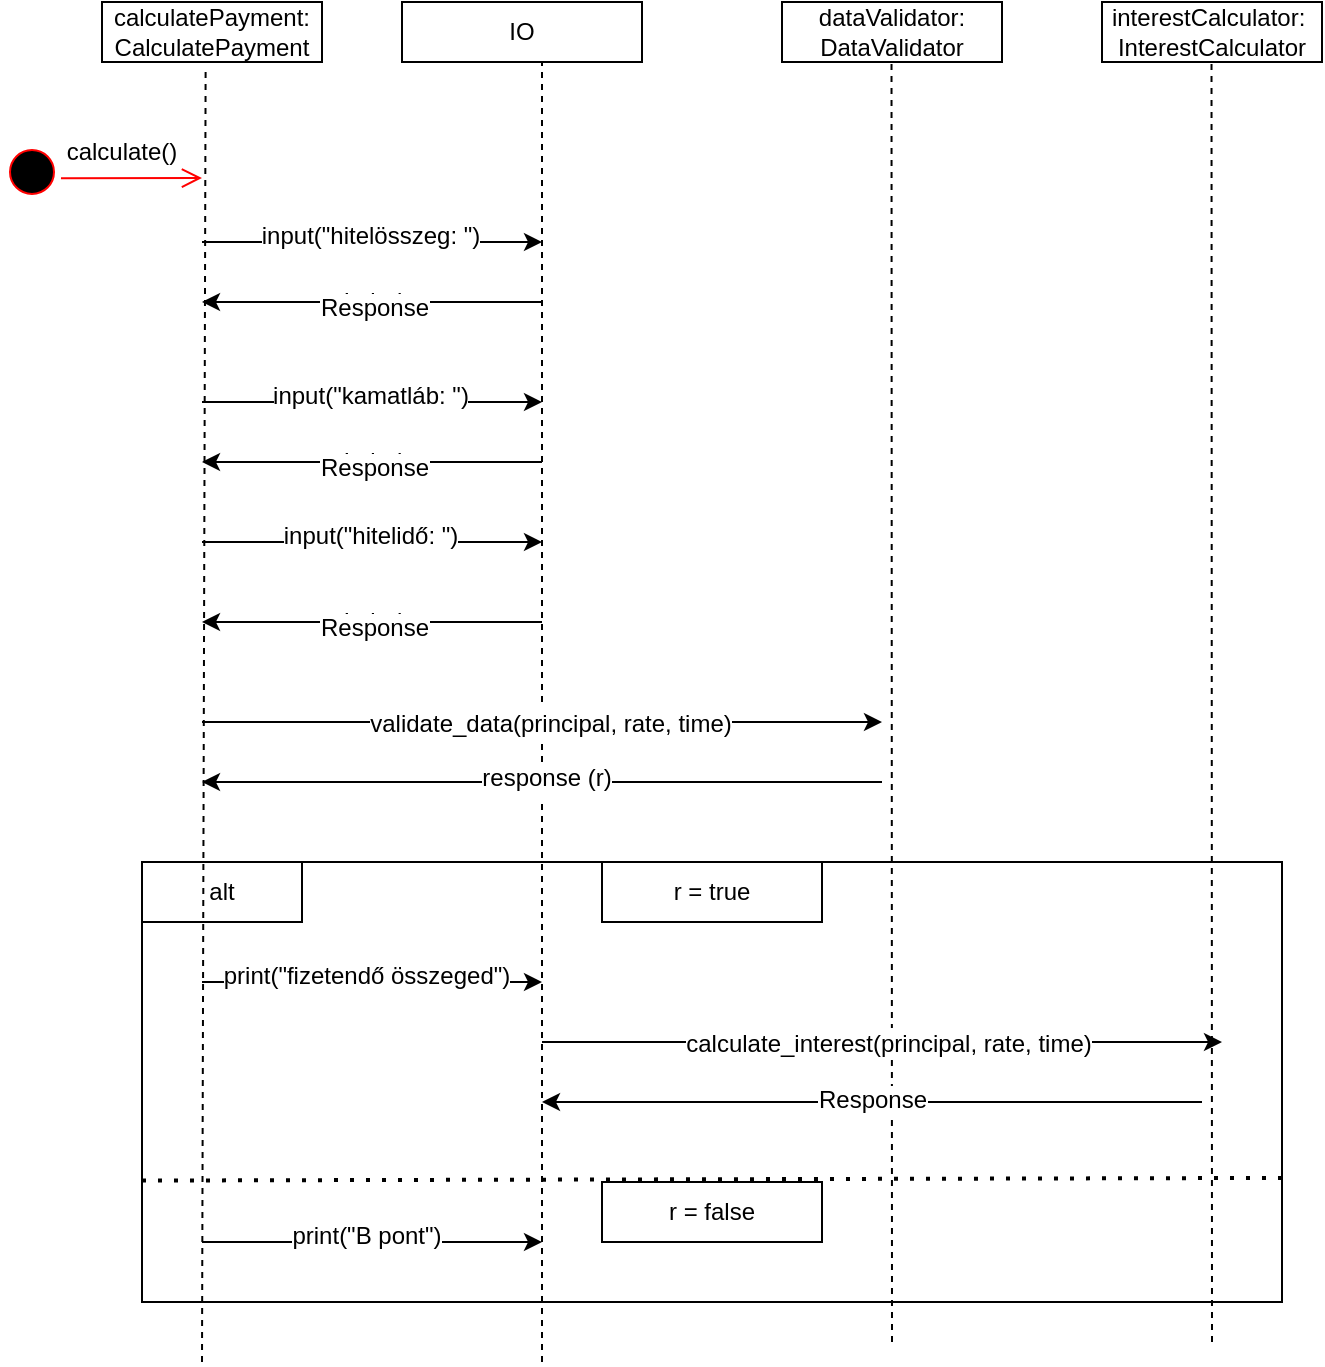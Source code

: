 <mxfile version="21.5.1" type="device">
  <diagram name="Page-1" id="2YBvvXClWsGukQMizWep">
    <mxGraphModel dx="1322" dy="628" grid="1" gridSize="10" guides="1" tooltips="1" connect="1" arrows="1" fold="1" page="1" pageScale="1" pageWidth="850" pageHeight="1100" math="0" shadow="0">
      <root>
        <mxCell id="0" />
        <mxCell id="1" parent="0" />
        <mxCell id="OW4Vf64IC7HSJz9U2EWm-50" value="" style="rounded=0;whiteSpace=wrap;html=1;strokeColor=default;fontFamily=Helvetica;fontSize=12;fontColor=default;fillColor=default;" vertex="1" parent="1">
          <mxGeometry x="100" y="470" width="570" height="220" as="geometry" />
        </mxCell>
        <mxCell id="OW4Vf64IC7HSJz9U2EWm-51" value="alt" style="rounded=0;whiteSpace=wrap;html=1;strokeColor=default;fontFamily=Helvetica;fontSize=12;fontColor=default;fillColor=default;" vertex="1" parent="1">
          <mxGeometry x="100" y="470" width="80" height="30" as="geometry" />
        </mxCell>
        <mxCell id="OW4Vf64IC7HSJz9U2EWm-3" value="dataValidator: DataValidator" style="rounded=0;whiteSpace=wrap;html=1;strokeColor=default;fontFamily=Helvetica;fontSize=12;fontColor=default;fillColor=default;" vertex="1" parent="1">
          <mxGeometry x="420" y="40" width="110" height="30" as="geometry" />
        </mxCell>
        <mxCell id="OW4Vf64IC7HSJz9U2EWm-4" value="interestCalculator:&amp;nbsp;&lt;br&gt;InterestCalculator" style="rounded=0;whiteSpace=wrap;html=1;strokeColor=default;fontFamily=Helvetica;fontSize=12;fontColor=default;fillColor=default;" vertex="1" parent="1">
          <mxGeometry x="580" y="40" width="110" height="30" as="geometry" />
        </mxCell>
        <mxCell id="OW4Vf64IC7HSJz9U2EWm-5" value="calculatePayment: CalculatePayment" style="rounded=0;whiteSpace=wrap;html=1;strokeColor=default;fontFamily=Helvetica;fontSize=12;fontColor=default;fillColor=default;" vertex="1" parent="1">
          <mxGeometry x="80" y="40" width="110" height="30" as="geometry" />
        </mxCell>
        <mxCell id="OW4Vf64IC7HSJz9U2EWm-6" value="IO" style="rounded=0;whiteSpace=wrap;html=1;strokeColor=default;fontFamily=Helvetica;fontSize=12;fontColor=default;fillColor=default;" vertex="1" parent="1">
          <mxGeometry x="230" y="40" width="120" height="30" as="geometry" />
        </mxCell>
        <mxCell id="OW4Vf64IC7HSJz9U2EWm-7" value="" style="endArrow=none;dashed=1;html=1;rounded=0;fontFamily=Helvetica;fontSize=12;fontColor=default;entryX=0.471;entryY=1.106;entryDx=0;entryDy=0;entryPerimeter=0;" edge="1" parent="1" target="OW4Vf64IC7HSJz9U2EWm-5">
          <mxGeometry width="50" height="50" relative="1" as="geometry">
            <mxPoint x="130" y="720" as="sourcePoint" />
            <mxPoint x="131.8" y="80.0" as="targetPoint" />
          </mxGeometry>
        </mxCell>
        <mxCell id="OW4Vf64IC7HSJz9U2EWm-8" value="" style="endArrow=none;dashed=1;html=1;rounded=0;fontFamily=Helvetica;fontSize=12;fontColor=default;entryX=0.5;entryY=1;entryDx=0;entryDy=0;" edge="1" parent="1">
          <mxGeometry width="50" height="50" relative="1" as="geometry">
            <mxPoint x="635" y="710" as="sourcePoint" />
            <mxPoint x="634.76" y="70" as="targetPoint" />
          </mxGeometry>
        </mxCell>
        <mxCell id="OW4Vf64IC7HSJz9U2EWm-9" value="" style="endArrow=none;dashed=1;html=1;rounded=0;fontFamily=Helvetica;fontSize=12;fontColor=default;entryX=0.5;entryY=1;entryDx=0;entryDy=0;" edge="1" parent="1">
          <mxGeometry width="50" height="50" relative="1" as="geometry">
            <mxPoint x="475" y="710" as="sourcePoint" />
            <mxPoint x="474.76" y="70" as="targetPoint" />
          </mxGeometry>
        </mxCell>
        <mxCell id="OW4Vf64IC7HSJz9U2EWm-10" value="" style="endArrow=none;dashed=1;html=1;rounded=0;fontFamily=Helvetica;fontSize=12;fontColor=default;entryX=0.5;entryY=1;entryDx=0;entryDy=0;" edge="1" parent="1">
          <mxGeometry width="50" height="50" relative="1" as="geometry">
            <mxPoint x="300" y="720" as="sourcePoint" />
            <mxPoint x="300" y="70" as="targetPoint" />
          </mxGeometry>
        </mxCell>
        <mxCell id="OW4Vf64IC7HSJz9U2EWm-13" value="" style="ellipse;html=1;shape=startState;fillColor=#000000;strokeColor=#ff0000;fontFamily=Helvetica;fontSize=12;fontColor=default;" vertex="1" parent="1">
          <mxGeometry x="30" y="110" width="30" height="30" as="geometry" />
        </mxCell>
        <mxCell id="OW4Vf64IC7HSJz9U2EWm-14" value="" style="edgeStyle=orthogonalEdgeStyle;html=1;verticalAlign=bottom;endArrow=open;endSize=8;strokeColor=#ff0000;rounded=0;fontFamily=Helvetica;fontSize=12;fontColor=default;exitX=0.983;exitY=0.605;exitDx=0;exitDy=0;exitPerimeter=0;" edge="1" source="OW4Vf64IC7HSJz9U2EWm-13" parent="1">
          <mxGeometry relative="1" as="geometry">
            <mxPoint x="130" y="128" as="targetPoint" />
            <Array as="points">
              <mxPoint x="130" y="128" />
            </Array>
          </mxGeometry>
        </mxCell>
        <mxCell id="OW4Vf64IC7HSJz9U2EWm-16" value="" style="endArrow=classic;html=1;rounded=0;fontFamily=Helvetica;fontSize=12;fontColor=default;" edge="1" parent="1">
          <mxGeometry relative="1" as="geometry">
            <mxPoint x="130" y="160" as="sourcePoint" />
            <mxPoint x="300" y="160" as="targetPoint" />
          </mxGeometry>
        </mxCell>
        <mxCell id="OW4Vf64IC7HSJz9U2EWm-17" value="Label" style="edgeLabel;resizable=0;html=1;align=center;verticalAlign=middle;strokeColor=default;fontFamily=Helvetica;fontSize=12;fontColor=default;fillColor=default;" connectable="0" vertex="1" parent="OW4Vf64IC7HSJz9U2EWm-16">
          <mxGeometry relative="1" as="geometry" />
        </mxCell>
        <mxCell id="OW4Vf64IC7HSJz9U2EWm-18" value="input(&quot;hitelösszeg: &quot;)" style="edgeLabel;html=1;align=center;verticalAlign=middle;resizable=0;points=[];fontSize=12;fontFamily=Helvetica;fontColor=default;" vertex="1" connectable="0" parent="OW4Vf64IC7HSJz9U2EWm-16">
          <mxGeometry x="-0.015" y="3" relative="1" as="geometry">
            <mxPoint as="offset" />
          </mxGeometry>
        </mxCell>
        <mxCell id="OW4Vf64IC7HSJz9U2EWm-20" value="" style="endArrow=classic;html=1;rounded=0;fontFamily=Helvetica;fontSize=12;fontColor=default;" edge="1" parent="1">
          <mxGeometry relative="1" as="geometry">
            <mxPoint x="300" y="190" as="sourcePoint" />
            <mxPoint x="130" y="190" as="targetPoint" />
          </mxGeometry>
        </mxCell>
        <mxCell id="OW4Vf64IC7HSJz9U2EWm-21" value="Label" style="edgeLabel;resizable=0;html=1;align=center;verticalAlign=middle;strokeColor=default;fontFamily=Helvetica;fontSize=12;fontColor=default;fillColor=default;" connectable="0" vertex="1" parent="OW4Vf64IC7HSJz9U2EWm-20">
          <mxGeometry relative="1" as="geometry" />
        </mxCell>
        <mxCell id="OW4Vf64IC7HSJz9U2EWm-22" value="Response" style="edgeLabel;html=1;align=center;verticalAlign=middle;resizable=0;points=[];fontSize=12;fontFamily=Helvetica;fontColor=default;" vertex="1" connectable="0" parent="OW4Vf64IC7HSJz9U2EWm-20">
          <mxGeometry x="-0.013" y="3" relative="1" as="geometry">
            <mxPoint as="offset" />
          </mxGeometry>
        </mxCell>
        <mxCell id="OW4Vf64IC7HSJz9U2EWm-27" value="" style="endArrow=classic;html=1;rounded=0;fontFamily=Helvetica;fontSize=12;fontColor=default;" edge="1" parent="1">
          <mxGeometry relative="1" as="geometry">
            <mxPoint x="130" y="240" as="sourcePoint" />
            <mxPoint x="300" y="240" as="targetPoint" />
          </mxGeometry>
        </mxCell>
        <mxCell id="OW4Vf64IC7HSJz9U2EWm-28" value="Label" style="edgeLabel;resizable=0;html=1;align=center;verticalAlign=middle;strokeColor=default;fontFamily=Helvetica;fontSize=12;fontColor=default;fillColor=default;" connectable="0" vertex="1" parent="OW4Vf64IC7HSJz9U2EWm-27">
          <mxGeometry relative="1" as="geometry" />
        </mxCell>
        <mxCell id="OW4Vf64IC7HSJz9U2EWm-29" value="input(&quot;kamatláb: &quot;)" style="edgeLabel;html=1;align=center;verticalAlign=middle;resizable=0;points=[];fontSize=12;fontFamily=Helvetica;fontColor=default;" vertex="1" connectable="0" parent="OW4Vf64IC7HSJz9U2EWm-27">
          <mxGeometry x="-0.015" y="3" relative="1" as="geometry">
            <mxPoint as="offset" />
          </mxGeometry>
        </mxCell>
        <mxCell id="OW4Vf64IC7HSJz9U2EWm-30" value="" style="endArrow=classic;html=1;rounded=0;fontFamily=Helvetica;fontSize=12;fontColor=default;" edge="1" parent="1">
          <mxGeometry relative="1" as="geometry">
            <mxPoint x="300" y="270" as="sourcePoint" />
            <mxPoint x="130" y="270" as="targetPoint" />
          </mxGeometry>
        </mxCell>
        <mxCell id="OW4Vf64IC7HSJz9U2EWm-31" value="Label" style="edgeLabel;resizable=0;html=1;align=center;verticalAlign=middle;strokeColor=default;fontFamily=Helvetica;fontSize=12;fontColor=default;fillColor=default;" connectable="0" vertex="1" parent="OW4Vf64IC7HSJz9U2EWm-30">
          <mxGeometry relative="1" as="geometry" />
        </mxCell>
        <mxCell id="OW4Vf64IC7HSJz9U2EWm-32" value="Response" style="edgeLabel;html=1;align=center;verticalAlign=middle;resizable=0;points=[];fontSize=12;fontFamily=Helvetica;fontColor=default;" vertex="1" connectable="0" parent="OW4Vf64IC7HSJz9U2EWm-30">
          <mxGeometry x="-0.013" y="3" relative="1" as="geometry">
            <mxPoint as="offset" />
          </mxGeometry>
        </mxCell>
        <mxCell id="OW4Vf64IC7HSJz9U2EWm-33" value="" style="endArrow=classic;html=1;rounded=0;fontFamily=Helvetica;fontSize=12;fontColor=default;" edge="1" parent="1">
          <mxGeometry relative="1" as="geometry">
            <mxPoint x="130" y="310" as="sourcePoint" />
            <mxPoint x="300" y="310" as="targetPoint" />
          </mxGeometry>
        </mxCell>
        <mxCell id="OW4Vf64IC7HSJz9U2EWm-34" value="Label" style="edgeLabel;resizable=0;html=1;align=center;verticalAlign=middle;strokeColor=default;fontFamily=Helvetica;fontSize=12;fontColor=default;fillColor=default;" connectable="0" vertex="1" parent="OW4Vf64IC7HSJz9U2EWm-33">
          <mxGeometry relative="1" as="geometry" />
        </mxCell>
        <mxCell id="OW4Vf64IC7HSJz9U2EWm-35" value="input(&quot;hitelidő: &quot;)" style="edgeLabel;html=1;align=center;verticalAlign=middle;resizable=0;points=[];fontSize=12;fontFamily=Helvetica;fontColor=default;" vertex="1" connectable="0" parent="OW4Vf64IC7HSJz9U2EWm-33">
          <mxGeometry x="-0.015" y="3" relative="1" as="geometry">
            <mxPoint as="offset" />
          </mxGeometry>
        </mxCell>
        <mxCell id="OW4Vf64IC7HSJz9U2EWm-36" value="" style="endArrow=classic;html=1;rounded=0;fontFamily=Helvetica;fontSize=12;fontColor=default;" edge="1" parent="1">
          <mxGeometry relative="1" as="geometry">
            <mxPoint x="300" y="350" as="sourcePoint" />
            <mxPoint x="130" y="350" as="targetPoint" />
          </mxGeometry>
        </mxCell>
        <mxCell id="OW4Vf64IC7HSJz9U2EWm-37" value="Label" style="edgeLabel;resizable=0;html=1;align=center;verticalAlign=middle;strokeColor=default;fontFamily=Helvetica;fontSize=12;fontColor=default;fillColor=default;" connectable="0" vertex="1" parent="OW4Vf64IC7HSJz9U2EWm-36">
          <mxGeometry relative="1" as="geometry" />
        </mxCell>
        <mxCell id="OW4Vf64IC7HSJz9U2EWm-38" value="Response" style="edgeLabel;html=1;align=center;verticalAlign=middle;resizable=0;points=[];fontSize=12;fontFamily=Helvetica;fontColor=default;" vertex="1" connectable="0" parent="OW4Vf64IC7HSJz9U2EWm-36">
          <mxGeometry x="-0.013" y="3" relative="1" as="geometry">
            <mxPoint as="offset" />
          </mxGeometry>
        </mxCell>
        <mxCell id="OW4Vf64IC7HSJz9U2EWm-40" value="" style="endArrow=classic;html=1;rounded=0;fontFamily=Helvetica;fontSize=12;fontColor=default;" edge="1" parent="1">
          <mxGeometry relative="1" as="geometry">
            <mxPoint x="130" y="400" as="sourcePoint" />
            <mxPoint x="470" y="400" as="targetPoint" />
          </mxGeometry>
        </mxCell>
        <mxCell id="OW4Vf64IC7HSJz9U2EWm-41" value="Label" style="edgeLabel;resizable=0;html=1;align=center;verticalAlign=middle;strokeColor=default;fontFamily=Helvetica;fontSize=12;fontColor=default;fillColor=default;" connectable="0" vertex="1" parent="OW4Vf64IC7HSJz9U2EWm-40">
          <mxGeometry relative="1" as="geometry" />
        </mxCell>
        <mxCell id="OW4Vf64IC7HSJz9U2EWm-42" value="validate_data(principal, rate, time)" style="edgeLabel;html=1;align=center;verticalAlign=middle;resizable=0;points=[];fontSize=12;fontFamily=Helvetica;fontColor=default;" vertex="1" connectable="0" parent="OW4Vf64IC7HSJz9U2EWm-40">
          <mxGeometry x="0.025" y="-1" relative="1" as="geometry">
            <mxPoint as="offset" />
          </mxGeometry>
        </mxCell>
        <mxCell id="OW4Vf64IC7HSJz9U2EWm-44" value="" style="endArrow=classic;html=1;rounded=0;fontFamily=Helvetica;fontSize=12;fontColor=default;" edge="1" parent="1">
          <mxGeometry relative="1" as="geometry">
            <mxPoint x="470" y="430" as="sourcePoint" />
            <mxPoint x="130" y="430" as="targetPoint" />
          </mxGeometry>
        </mxCell>
        <mxCell id="OW4Vf64IC7HSJz9U2EWm-45" value="Label" style="edgeLabel;resizable=0;html=1;align=center;verticalAlign=middle;strokeColor=default;fontFamily=Helvetica;fontSize=12;fontColor=default;fillColor=default;" connectable="0" vertex="1" parent="OW4Vf64IC7HSJz9U2EWm-44">
          <mxGeometry relative="1" as="geometry" />
        </mxCell>
        <mxCell id="OW4Vf64IC7HSJz9U2EWm-46" value="response (r)" style="edgeLabel;html=1;align=center;verticalAlign=middle;resizable=0;points=[];fontSize=12;fontFamily=Helvetica;fontColor=default;" vertex="1" connectable="0" parent="OW4Vf64IC7HSJz9U2EWm-44">
          <mxGeometry x="-0.011" y="-2" relative="1" as="geometry">
            <mxPoint as="offset" />
          </mxGeometry>
        </mxCell>
        <mxCell id="OW4Vf64IC7HSJz9U2EWm-52" value="" style="endArrow=none;dashed=1;html=1;dashPattern=1 3;strokeWidth=2;rounded=0;fontFamily=Helvetica;fontSize=12;fontColor=default;exitX=0;exitY=0.724;exitDx=0;exitDy=0;entryX=1.002;entryY=0.718;entryDx=0;entryDy=0;entryPerimeter=0;exitPerimeter=0;" edge="1" parent="1" source="OW4Vf64IC7HSJz9U2EWm-50" target="OW4Vf64IC7HSJz9U2EWm-50">
          <mxGeometry width="50" height="50" relative="1" as="geometry">
            <mxPoint x="550" y="470" as="sourcePoint" />
            <mxPoint x="671" y="530" as="targetPoint" />
          </mxGeometry>
        </mxCell>
        <mxCell id="OW4Vf64IC7HSJz9U2EWm-53" value="r = true" style="rounded=0;whiteSpace=wrap;html=1;strokeColor=default;fontFamily=Helvetica;fontSize=12;fontColor=default;fillColor=default;" vertex="1" parent="1">
          <mxGeometry x="330" y="470" width="110" height="30" as="geometry" />
        </mxCell>
        <mxCell id="OW4Vf64IC7HSJz9U2EWm-54" value="r = false" style="rounded=0;whiteSpace=wrap;html=1;strokeColor=default;fontFamily=Helvetica;fontSize=12;fontColor=default;fillColor=default;" vertex="1" parent="1">
          <mxGeometry x="330" y="630" width="110" height="30" as="geometry" />
        </mxCell>
        <mxCell id="OW4Vf64IC7HSJz9U2EWm-55" value="" style="endArrow=classic;html=1;rounded=0;fontFamily=Helvetica;fontSize=12;fontColor=default;" edge="1" parent="1">
          <mxGeometry relative="1" as="geometry">
            <mxPoint x="130" y="660" as="sourcePoint" />
            <mxPoint x="300" y="660" as="targetPoint" />
          </mxGeometry>
        </mxCell>
        <mxCell id="OW4Vf64IC7HSJz9U2EWm-56" value="Label" style="edgeLabel;resizable=0;html=1;align=center;verticalAlign=middle;strokeColor=default;fontFamily=Helvetica;fontSize=12;fontColor=default;fillColor=default;" connectable="0" vertex="1" parent="OW4Vf64IC7HSJz9U2EWm-55">
          <mxGeometry relative="1" as="geometry" />
        </mxCell>
        <mxCell id="OW4Vf64IC7HSJz9U2EWm-57" value="print(&quot;B pont&quot;)" style="edgeLabel;html=1;align=center;verticalAlign=middle;resizable=0;points=[];fontSize=12;fontFamily=Helvetica;fontColor=default;" vertex="1" connectable="0" parent="OW4Vf64IC7HSJz9U2EWm-55">
          <mxGeometry x="-0.037" y="3" relative="1" as="geometry">
            <mxPoint as="offset" />
          </mxGeometry>
        </mxCell>
        <mxCell id="OW4Vf64IC7HSJz9U2EWm-58" value="" style="endArrow=classic;html=1;rounded=0;fontFamily=Helvetica;fontSize=12;fontColor=default;" edge="1" parent="1">
          <mxGeometry relative="1" as="geometry">
            <mxPoint x="130" y="530" as="sourcePoint" />
            <mxPoint x="300" y="530" as="targetPoint" />
          </mxGeometry>
        </mxCell>
        <mxCell id="OW4Vf64IC7HSJz9U2EWm-59" value="Label" style="edgeLabel;resizable=0;html=1;align=center;verticalAlign=middle;strokeColor=default;fontFamily=Helvetica;fontSize=12;fontColor=default;fillColor=default;" connectable="0" vertex="1" parent="OW4Vf64IC7HSJz9U2EWm-58">
          <mxGeometry relative="1" as="geometry" />
        </mxCell>
        <mxCell id="OW4Vf64IC7HSJz9U2EWm-60" value="print(&quot;fizetendő összeged&quot;)" style="edgeLabel;html=1;align=center;verticalAlign=middle;resizable=0;points=[];fontSize=12;fontFamily=Helvetica;fontColor=default;" vertex="1" connectable="0" parent="OW4Vf64IC7HSJz9U2EWm-58">
          <mxGeometry x="-0.037" y="3" relative="1" as="geometry">
            <mxPoint as="offset" />
          </mxGeometry>
        </mxCell>
        <mxCell id="OW4Vf64IC7HSJz9U2EWm-61" value="" style="endArrow=classic;html=1;rounded=0;fontFamily=Helvetica;fontSize=12;fontColor=default;" edge="1" parent="1">
          <mxGeometry relative="1" as="geometry">
            <mxPoint x="300" y="560" as="sourcePoint" />
            <mxPoint x="640" y="560" as="targetPoint" />
          </mxGeometry>
        </mxCell>
        <mxCell id="OW4Vf64IC7HSJz9U2EWm-62" value="Label" style="edgeLabel;resizable=0;html=1;align=center;verticalAlign=middle;strokeColor=default;fontFamily=Helvetica;fontSize=12;fontColor=default;fillColor=default;" connectable="0" vertex="1" parent="OW4Vf64IC7HSJz9U2EWm-61">
          <mxGeometry relative="1" as="geometry" />
        </mxCell>
        <mxCell id="OW4Vf64IC7HSJz9U2EWm-63" value="calculate_interest(principal, rate, time)" style="edgeLabel;html=1;align=center;verticalAlign=middle;resizable=0;points=[];fontSize=12;fontFamily=Helvetica;fontColor=default;" vertex="1" connectable="0" parent="OW4Vf64IC7HSJz9U2EWm-61">
          <mxGeometry x="0.019" y="-1" relative="1" as="geometry">
            <mxPoint as="offset" />
          </mxGeometry>
        </mxCell>
        <mxCell id="OW4Vf64IC7HSJz9U2EWm-64" value="" style="endArrow=classic;html=1;rounded=0;fontFamily=Helvetica;fontSize=12;fontColor=default;" edge="1" parent="1">
          <mxGeometry relative="1" as="geometry">
            <mxPoint x="630" y="590" as="sourcePoint" />
            <mxPoint x="300" y="590" as="targetPoint" />
          </mxGeometry>
        </mxCell>
        <mxCell id="OW4Vf64IC7HSJz9U2EWm-65" value="Label" style="edgeLabel;resizable=0;html=1;align=center;verticalAlign=middle;strokeColor=default;fontFamily=Helvetica;fontSize=12;fontColor=default;fillColor=default;" connectable="0" vertex="1" parent="OW4Vf64IC7HSJz9U2EWm-64">
          <mxGeometry relative="1" as="geometry" />
        </mxCell>
        <mxCell id="OW4Vf64IC7HSJz9U2EWm-66" value="Response" style="edgeLabel;html=1;align=center;verticalAlign=middle;resizable=0;points=[];fontSize=12;fontFamily=Helvetica;fontColor=default;" vertex="1" connectable="0" parent="OW4Vf64IC7HSJz9U2EWm-64">
          <mxGeometry x="-0.001" y="-1" relative="1" as="geometry">
            <mxPoint as="offset" />
          </mxGeometry>
        </mxCell>
        <mxCell id="OW4Vf64IC7HSJz9U2EWm-67" value="calculate()" style="text;html=1;strokeColor=none;fillColor=none;align=center;verticalAlign=middle;whiteSpace=wrap;rounded=0;fontSize=12;fontFamily=Helvetica;fontColor=default;" vertex="1" parent="1">
          <mxGeometry x="60" y="100" width="60" height="30" as="geometry" />
        </mxCell>
      </root>
    </mxGraphModel>
  </diagram>
</mxfile>
